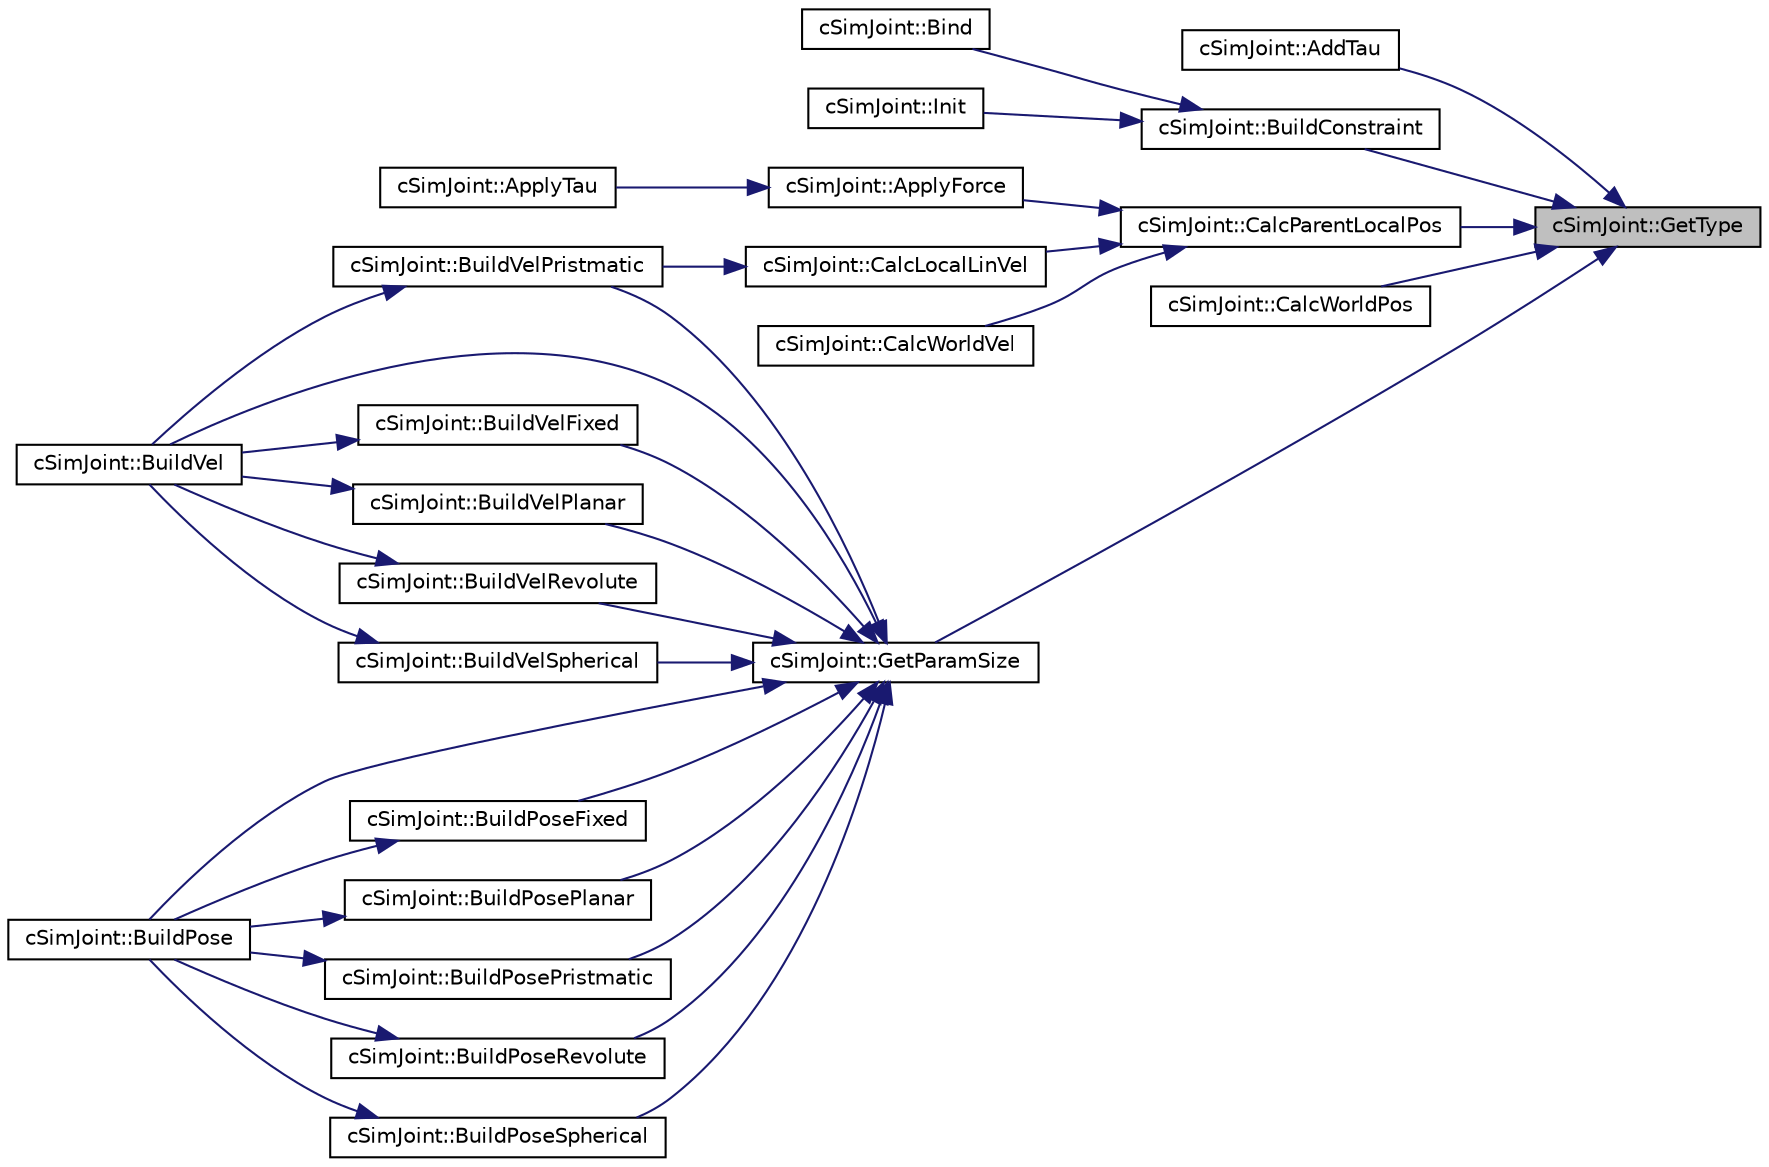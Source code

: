 digraph "cSimJoint::GetType"
{
 // LATEX_PDF_SIZE
  edge [fontname="Helvetica",fontsize="10",labelfontname="Helvetica",labelfontsize="10"];
  node [fontname="Helvetica",fontsize="10",shape=record];
  rankdir="RL";
  Node1 [label="cSimJoint::GetType",height=0.2,width=0.4,color="black", fillcolor="grey75", style="filled", fontcolor="black",tooltip=" "];
  Node1 -> Node2 [dir="back",color="midnightblue",fontsize="10",style="solid",fontname="Helvetica"];
  Node2 [label="cSimJoint::AddTau",height=0.2,width=0.4,color="black", fillcolor="white", style="filled",URL="$classc_sim_joint.html#ac2001064cc1e05c46fa6b898fa95e32b",tooltip=" "];
  Node1 -> Node3 [dir="back",color="midnightblue",fontsize="10",style="solid",fontname="Helvetica"];
  Node3 [label="cSimJoint::BuildConstraint",height=0.2,width=0.4,color="black", fillcolor="white", style="filled",URL="$classc_sim_joint.html#a373a79c70887e9a2ef0d968bb0125ba9",tooltip=" "];
  Node3 -> Node4 [dir="back",color="midnightblue",fontsize="10",style="solid",fontname="Helvetica"];
  Node4 [label="cSimJoint::Bind",height=0.2,width=0.4,color="black", fillcolor="white", style="filled",URL="$classc_sim_joint.html#af1264424c2cbbe28e009cb4e2f0df427",tooltip=" "];
  Node3 -> Node5 [dir="back",color="midnightblue",fontsize="10",style="solid",fontname="Helvetica"];
  Node5 [label="cSimJoint::Init",height=0.2,width=0.4,color="black", fillcolor="white", style="filled",URL="$classc_sim_joint.html#a695ba6ad0b72907f88a5e9973e6d307a",tooltip=" "];
  Node1 -> Node6 [dir="back",color="midnightblue",fontsize="10",style="solid",fontname="Helvetica"];
  Node6 [label="cSimJoint::CalcParentLocalPos",height=0.2,width=0.4,color="black", fillcolor="white", style="filled",URL="$classc_sim_joint.html#ae29709c0a6efcbbd3f39312aa1a1d117",tooltip=" "];
  Node6 -> Node7 [dir="back",color="midnightblue",fontsize="10",style="solid",fontname="Helvetica"];
  Node7 [label="cSimJoint::ApplyForce",height=0.2,width=0.4,color="black", fillcolor="white", style="filled",URL="$classc_sim_joint.html#a98999f1d79a883736b56ffeb797b307a",tooltip=" "];
  Node7 -> Node8 [dir="back",color="midnightblue",fontsize="10",style="solid",fontname="Helvetica"];
  Node8 [label="cSimJoint::ApplyTau",height=0.2,width=0.4,color="black", fillcolor="white", style="filled",URL="$classc_sim_joint.html#a83b7a43aba439ff5f2c90696b86ae663",tooltip=" "];
  Node6 -> Node9 [dir="back",color="midnightblue",fontsize="10",style="solid",fontname="Helvetica"];
  Node9 [label="cSimJoint::CalcLocalLinVel",height=0.2,width=0.4,color="black", fillcolor="white", style="filled",URL="$classc_sim_joint.html#a96bfa8b54cf0298a9e1b0da075929229",tooltip=" "];
  Node9 -> Node10 [dir="back",color="midnightblue",fontsize="10",style="solid",fontname="Helvetica"];
  Node10 [label="cSimJoint::BuildVelPristmatic",height=0.2,width=0.4,color="black", fillcolor="white", style="filled",URL="$classc_sim_joint.html#a85432651847f32c5962e2d23ce85c7f9",tooltip=" "];
  Node10 -> Node11 [dir="back",color="midnightblue",fontsize="10",style="solid",fontname="Helvetica"];
  Node11 [label="cSimJoint::BuildVel",height=0.2,width=0.4,color="black", fillcolor="white", style="filled",URL="$classc_sim_joint.html#a294f4ac71659063c169deed6d4e17252",tooltip=" "];
  Node6 -> Node12 [dir="back",color="midnightblue",fontsize="10",style="solid",fontname="Helvetica"];
  Node12 [label="cSimJoint::CalcWorldVel",height=0.2,width=0.4,color="black", fillcolor="white", style="filled",URL="$classc_sim_joint.html#ab59c7655a9f21b4eceb7718af40408e9",tooltip=" "];
  Node1 -> Node13 [dir="back",color="midnightblue",fontsize="10",style="solid",fontname="Helvetica"];
  Node13 [label="cSimJoint::CalcWorldPos",height=0.2,width=0.4,color="black", fillcolor="white", style="filled",URL="$classc_sim_joint.html#aaba80899156fdc9c081233e3b6210039",tooltip=" "];
  Node1 -> Node14 [dir="back",color="midnightblue",fontsize="10",style="solid",fontname="Helvetica"];
  Node14 [label="cSimJoint::GetParamSize",height=0.2,width=0.4,color="black", fillcolor="white", style="filled",URL="$classc_sim_joint.html#af16adf0e4f5a53862cd0cb98a6fb29c9",tooltip=" "];
  Node14 -> Node15 [dir="back",color="midnightblue",fontsize="10",style="solid",fontname="Helvetica"];
  Node15 [label="cSimJoint::BuildPose",height=0.2,width=0.4,color="black", fillcolor="white", style="filled",URL="$classc_sim_joint.html#aaafe3e9b815e05962fe3180300232f8f",tooltip=" "];
  Node14 -> Node16 [dir="back",color="midnightblue",fontsize="10",style="solid",fontname="Helvetica"];
  Node16 [label="cSimJoint::BuildPoseFixed",height=0.2,width=0.4,color="black", fillcolor="white", style="filled",URL="$classc_sim_joint.html#adb8b9f25a9802bcae165a85cb8aca0fd",tooltip=" "];
  Node16 -> Node15 [dir="back",color="midnightblue",fontsize="10",style="solid",fontname="Helvetica"];
  Node14 -> Node17 [dir="back",color="midnightblue",fontsize="10",style="solid",fontname="Helvetica"];
  Node17 [label="cSimJoint::BuildPosePlanar",height=0.2,width=0.4,color="black", fillcolor="white", style="filled",URL="$classc_sim_joint.html#a798f2c7c5796ee926816de73fbaffcf0",tooltip=" "];
  Node17 -> Node15 [dir="back",color="midnightblue",fontsize="10",style="solid",fontname="Helvetica"];
  Node14 -> Node18 [dir="back",color="midnightblue",fontsize="10",style="solid",fontname="Helvetica"];
  Node18 [label="cSimJoint::BuildPosePristmatic",height=0.2,width=0.4,color="black", fillcolor="white", style="filled",URL="$classc_sim_joint.html#a89f1a7a328669ec810ff708758334b86",tooltip=" "];
  Node18 -> Node15 [dir="back",color="midnightblue",fontsize="10",style="solid",fontname="Helvetica"];
  Node14 -> Node19 [dir="back",color="midnightblue",fontsize="10",style="solid",fontname="Helvetica"];
  Node19 [label="cSimJoint::BuildPoseRevolute",height=0.2,width=0.4,color="black", fillcolor="white", style="filled",URL="$classc_sim_joint.html#a90771be6cc02d86f613f13c9646007c1",tooltip=" "];
  Node19 -> Node15 [dir="back",color="midnightblue",fontsize="10",style="solid",fontname="Helvetica"];
  Node14 -> Node20 [dir="back",color="midnightblue",fontsize="10",style="solid",fontname="Helvetica"];
  Node20 [label="cSimJoint::BuildPoseSpherical",height=0.2,width=0.4,color="black", fillcolor="white", style="filled",URL="$classc_sim_joint.html#a775e66858435fad674c89ea45a56604f",tooltip=" "];
  Node20 -> Node15 [dir="back",color="midnightblue",fontsize="10",style="solid",fontname="Helvetica"];
  Node14 -> Node11 [dir="back",color="midnightblue",fontsize="10",style="solid",fontname="Helvetica"];
  Node14 -> Node21 [dir="back",color="midnightblue",fontsize="10",style="solid",fontname="Helvetica"];
  Node21 [label="cSimJoint::BuildVelFixed",height=0.2,width=0.4,color="black", fillcolor="white", style="filled",URL="$classc_sim_joint.html#afd32644e90e23260e27ad7f812eb6771",tooltip=" "];
  Node21 -> Node11 [dir="back",color="midnightblue",fontsize="10",style="solid",fontname="Helvetica"];
  Node14 -> Node22 [dir="back",color="midnightblue",fontsize="10",style="solid",fontname="Helvetica"];
  Node22 [label="cSimJoint::BuildVelPlanar",height=0.2,width=0.4,color="black", fillcolor="white", style="filled",URL="$classc_sim_joint.html#af2b2bcab789b02ec46a3462df3c5bc07",tooltip=" "];
  Node22 -> Node11 [dir="back",color="midnightblue",fontsize="10",style="solid",fontname="Helvetica"];
  Node14 -> Node10 [dir="back",color="midnightblue",fontsize="10",style="solid",fontname="Helvetica"];
  Node14 -> Node23 [dir="back",color="midnightblue",fontsize="10",style="solid",fontname="Helvetica"];
  Node23 [label="cSimJoint::BuildVelRevolute",height=0.2,width=0.4,color="black", fillcolor="white", style="filled",URL="$classc_sim_joint.html#ab9eb5bbbe97fe5e2fcfbc16681221686",tooltip=" "];
  Node23 -> Node11 [dir="back",color="midnightblue",fontsize="10",style="solid",fontname="Helvetica"];
  Node14 -> Node24 [dir="back",color="midnightblue",fontsize="10",style="solid",fontname="Helvetica"];
  Node24 [label="cSimJoint::BuildVelSpherical",height=0.2,width=0.4,color="black", fillcolor="white", style="filled",URL="$classc_sim_joint.html#a2c988346971d61dddb827171c30605d7",tooltip=" "];
  Node24 -> Node11 [dir="back",color="midnightblue",fontsize="10",style="solid",fontname="Helvetica"];
}
